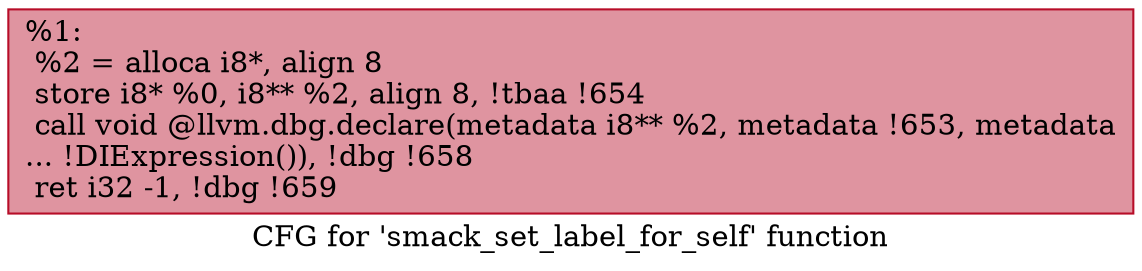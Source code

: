 digraph "CFG for 'smack_set_label_for_self' function" {
	label="CFG for 'smack_set_label_for_self' function";

	Node0x2533420 [shape=record,color="#b70d28ff", style=filled, fillcolor="#b70d2870",label="{%1:\l  %2 = alloca i8*, align 8\l  store i8* %0, i8** %2, align 8, !tbaa !654\l  call void @llvm.dbg.declare(metadata i8** %2, metadata !653, metadata\l... !DIExpression()), !dbg !658\l  ret i32 -1, !dbg !659\l}"];
}
